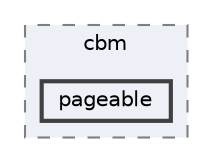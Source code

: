 digraph "repository/cbm/src/main/java/com/sterlite/cal/cbm/pageable"
{
 // LATEX_PDF_SIZE
  bgcolor="transparent";
  edge [fontname=Helvetica,fontsize=10,labelfontname=Helvetica,labelfontsize=10];
  node [fontname=Helvetica,fontsize=10,shape=box,height=0.2,width=0.4];
  compound=true
  subgraph clusterdir_24a66cfe2b63f447342d1eafaa32c778 {
    graph [ bgcolor="#edf0f7", pencolor="grey50", label="cbm", fontname=Helvetica,fontsize=10 style="filled,dashed", URL="dir_24a66cfe2b63f447342d1eafaa32c778.html",tooltip=""]
  dir_5f028f47bcd45f0905a2fe6903c238d1 [label="pageable", fillcolor="#edf0f7", color="grey25", style="filled,bold", URL="dir_5f028f47bcd45f0905a2fe6903c238d1.html",tooltip=""];
  }
}
